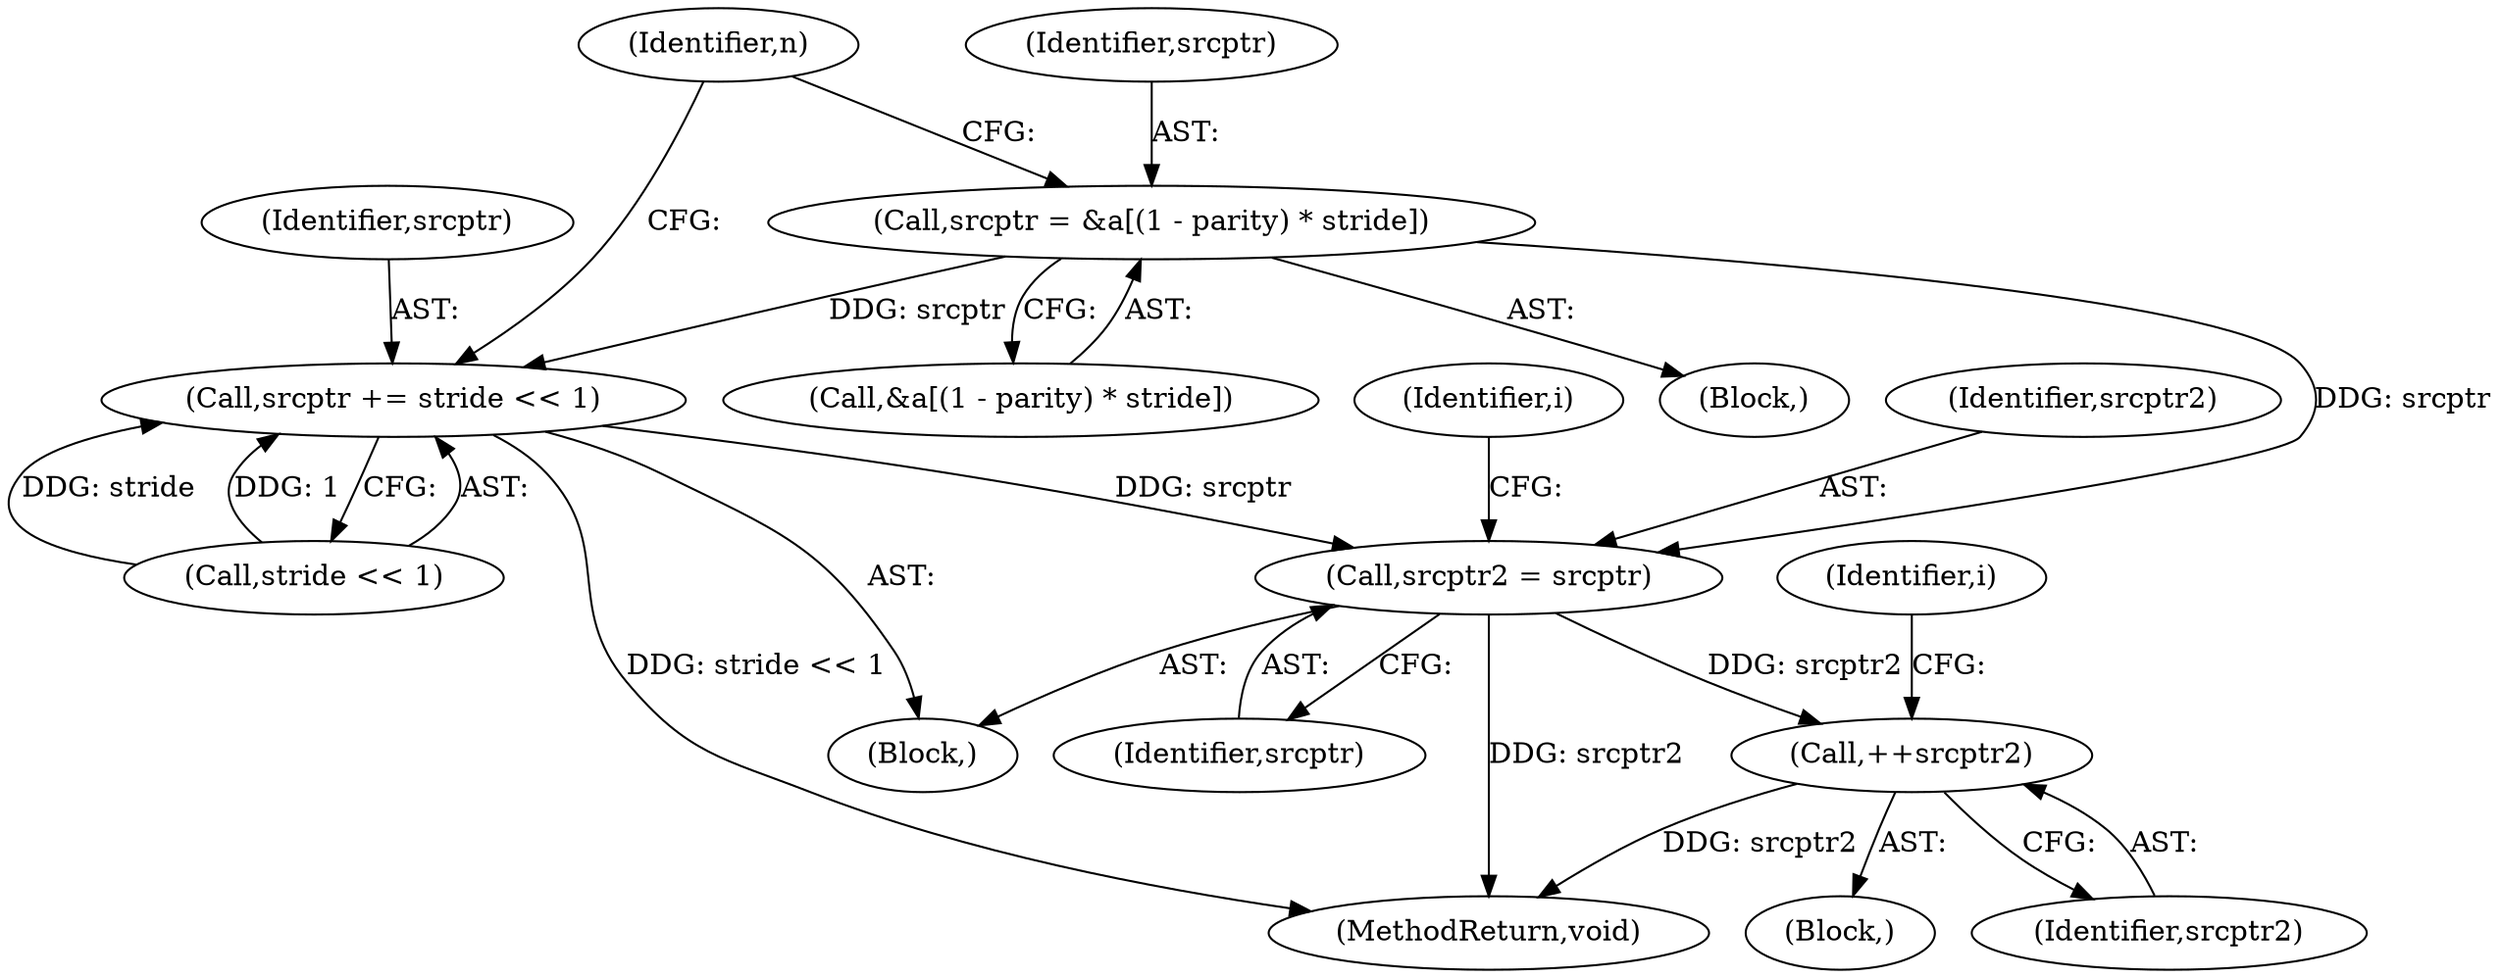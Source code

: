 digraph "0_jasper_4a59cfaf9ab3d48fca4a15c0d2674bf7138e3d1a_1@array" {
"1000173" [label="(Call,srcptr = &a[(1 - parity) * stride])"];
"1000192" [label="(Call,srcptr2 = srcptr)"];
"1000212" [label="(Call,++srcptr2)"];
"1000217" [label="(Call,srcptr += stride << 1)"];
"1000186" [label="(Identifier,n)"];
"1000197" [label="(Identifier,i)"];
"1000347" [label="(MethodReturn,void)"];
"1000218" [label="(Identifier,srcptr)"];
"1000152" [label="(Block,)"];
"1000203" [label="(Identifier,i)"];
"1000194" [label="(Identifier,srcptr)"];
"1000212" [label="(Call,++srcptr2)"];
"1000174" [label="(Identifier,srcptr)"];
"1000213" [label="(Identifier,srcptr2)"];
"1000175" [label="(Call,&a[(1 - parity) * stride])"];
"1000219" [label="(Call,stride << 1)"];
"1000192" [label="(Call,srcptr2 = srcptr)"];
"1000204" [label="(Block,)"];
"1000217" [label="(Call,srcptr += stride << 1)"];
"1000173" [label="(Call,srcptr = &a[(1 - parity) * stride])"];
"1000193" [label="(Identifier,srcptr2)"];
"1000188" [label="(Block,)"];
"1000173" -> "1000152"  [label="AST: "];
"1000173" -> "1000175"  [label="CFG: "];
"1000174" -> "1000173"  [label="AST: "];
"1000175" -> "1000173"  [label="AST: "];
"1000186" -> "1000173"  [label="CFG: "];
"1000173" -> "1000192"  [label="DDG: srcptr"];
"1000173" -> "1000217"  [label="DDG: srcptr"];
"1000192" -> "1000188"  [label="AST: "];
"1000192" -> "1000194"  [label="CFG: "];
"1000193" -> "1000192"  [label="AST: "];
"1000194" -> "1000192"  [label="AST: "];
"1000197" -> "1000192"  [label="CFG: "];
"1000192" -> "1000347"  [label="DDG: srcptr2"];
"1000217" -> "1000192"  [label="DDG: srcptr"];
"1000192" -> "1000212"  [label="DDG: srcptr2"];
"1000212" -> "1000204"  [label="AST: "];
"1000212" -> "1000213"  [label="CFG: "];
"1000213" -> "1000212"  [label="AST: "];
"1000203" -> "1000212"  [label="CFG: "];
"1000212" -> "1000347"  [label="DDG: srcptr2"];
"1000217" -> "1000188"  [label="AST: "];
"1000217" -> "1000219"  [label="CFG: "];
"1000218" -> "1000217"  [label="AST: "];
"1000219" -> "1000217"  [label="AST: "];
"1000186" -> "1000217"  [label="CFG: "];
"1000217" -> "1000347"  [label="DDG: stride << 1"];
"1000219" -> "1000217"  [label="DDG: stride"];
"1000219" -> "1000217"  [label="DDG: 1"];
}
